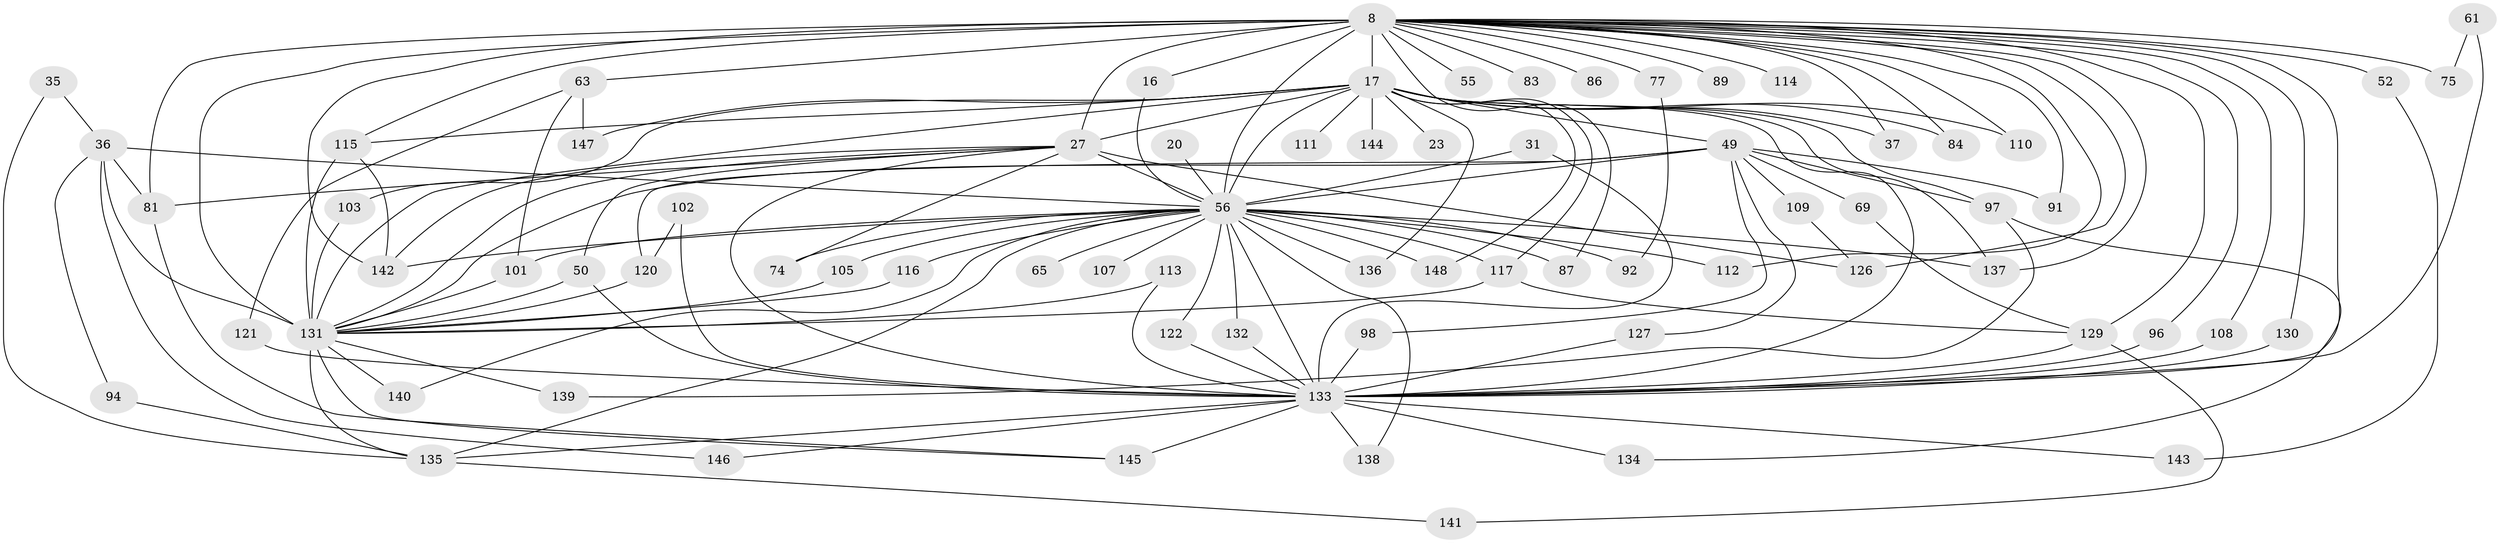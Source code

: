 // original degree distribution, {21: 0.013513513513513514, 14: 0.02027027027027027, 23: 0.006756756756756757, 20: 0.006756756756756757, 15: 0.006756756756756757, 36: 0.006756756756756757, 24: 0.006756756756756757, 22: 0.006756756756756757, 26: 0.006756756756756757, 4: 0.08108108108108109, 17: 0.006756756756756757, 6: 0.033783783783783786, 2: 0.5540540540540541, 7: 0.02027027027027027, 5: 0.02702702702702703, 3: 0.1891891891891892, 8: 0.006756756756756757}
// Generated by graph-tools (version 1.1) at 2025/44/03/09/25 04:44:08]
// undirected, 74 vertices, 146 edges
graph export_dot {
graph [start="1"]
  node [color=gray90,style=filled];
  8 [super="+1+7"];
  16;
  17 [super="+6"];
  20;
  23;
  27 [super="+5"];
  31;
  35;
  36 [super="+24"];
  37;
  49 [super="+45+29"];
  50;
  52;
  55;
  56 [super="+41+10"];
  61;
  63;
  65;
  69;
  74;
  75 [super="+38"];
  77;
  81 [super="+60"];
  83;
  84;
  86;
  87;
  89;
  91;
  92;
  94;
  96;
  97 [super="+82"];
  98;
  101 [super="+68"];
  102;
  103;
  105;
  107;
  108;
  109;
  110;
  111;
  112;
  113;
  114;
  115 [super="+19+44+32"];
  116;
  117 [super="+80"];
  120 [super="+48"];
  121 [super="+93"];
  122;
  126 [super="+106"];
  127;
  129 [super="+53"];
  130 [super="+124"];
  131 [super="+72+95+100+57+123"];
  132;
  133 [super="+128+79+85+125"];
  134;
  135 [super="+26+88+99"];
  136;
  137 [super="+119"];
  138;
  139;
  140;
  141;
  142 [super="+118"];
  143;
  144 [super="+34"];
  145 [super="+78"];
  146;
  147;
  148 [super="+33"];
  8 -- 16;
  8 -- 27 [weight=9];
  8 -- 37;
  8 -- 55 [weight=2];
  8 -- 77 [weight=2];
  8 -- 86 [weight=2];
  8 -- 87;
  8 -- 91;
  8 -- 129 [weight=3];
  8 -- 89 [weight=2];
  8 -- 110;
  8 -- 112;
  8 -- 114 [weight=2];
  8 -- 63 [weight=2];
  8 -- 75 [weight=4];
  8 -- 130;
  8 -- 81;
  8 -- 83 [weight=2];
  8 -- 84;
  8 -- 96;
  8 -- 108;
  8 -- 52 [weight=2];
  8 -- 126 [weight=3];
  8 -- 17 [weight=4];
  8 -- 115 [weight=2];
  8 -- 133 [weight=3];
  8 -- 56 [weight=13];
  8 -- 137;
  8 -- 142;
  8 -- 131 [weight=7];
  16 -- 56;
  17 -- 110;
  17 -- 144 [weight=3];
  17 -- 136;
  17 -- 137;
  17 -- 147;
  17 -- 148;
  17 -- 84;
  17 -- 23;
  17 -- 27 [weight=2];
  17 -- 97 [weight=2];
  17 -- 37;
  17 -- 103;
  17 -- 111;
  17 -- 49;
  17 -- 115 [weight=2];
  17 -- 133 [weight=8];
  17 -- 56 [weight=4];
  17 -- 117;
  17 -- 131;
  20 -- 56 [weight=2];
  27 -- 74;
  27 -- 50;
  27 -- 56 [weight=7];
  27 -- 126;
  27 -- 131;
  27 -- 133 [weight=3];
  27 -- 81;
  27 -- 142;
  31 -- 133;
  31 -- 56;
  35 -- 36;
  35 -- 135;
  36 -- 146;
  36 -- 94;
  36 -- 56 [weight=2];
  36 -- 81;
  36 -- 131;
  49 -- 91;
  49 -- 98;
  49 -- 69;
  49 -- 109;
  49 -- 127;
  49 -- 120;
  49 -- 97 [weight=2];
  49 -- 56 [weight=4];
  49 -- 131;
  50 -- 133;
  50 -- 131;
  52 -- 143;
  56 -- 65 [weight=2];
  56 -- 132;
  56 -- 133 [weight=6];
  56 -- 135 [weight=2];
  56 -- 136;
  56 -- 138;
  56 -- 74;
  56 -- 140;
  56 -- 148 [weight=2];
  56 -- 87;
  56 -- 92;
  56 -- 101;
  56 -- 105;
  56 -- 107 [weight=2];
  56 -- 112;
  56 -- 116;
  56 -- 117;
  56 -- 122;
  56 -- 137;
  56 -- 142;
  61 -- 75;
  61 -- 133;
  63 -- 101;
  63 -- 147;
  63 -- 121;
  69 -- 129;
  77 -- 92;
  81 -- 145;
  94 -- 135;
  96 -- 133;
  97 -- 134;
  97 -- 139;
  98 -- 133;
  101 -- 131;
  102 -- 120;
  102 -- 133 [weight=2];
  103 -- 131;
  105 -- 131;
  108 -- 133;
  109 -- 126;
  113 -- 133;
  113 -- 131;
  115 -- 142;
  115 -- 131 [weight=2];
  116 -- 131;
  117 -- 129;
  117 -- 131;
  120 -- 131;
  121 -- 133 [weight=2];
  122 -- 133;
  127 -- 133;
  129 -- 141;
  129 -- 133;
  130 -- 133 [weight=2];
  131 -- 145;
  131 -- 135 [weight=3];
  131 -- 139;
  131 -- 140;
  132 -- 133;
  133 -- 135 [weight=2];
  133 -- 146;
  133 -- 134;
  133 -- 138;
  133 -- 143;
  133 -- 145 [weight=2];
  135 -- 141;
}
